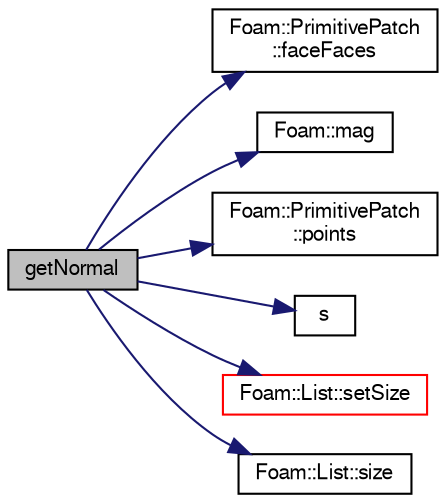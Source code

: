 digraph "getNormal"
{
  bgcolor="transparent";
  edge [fontname="FreeSans",fontsize="10",labelfontname="FreeSans",labelfontsize="10"];
  node [fontname="FreeSans",fontsize="10",shape=record];
  rankdir="LR";
  Node1 [label="getNormal",height=0.2,width=0.4,color="black", fillcolor="grey75", style="filled" fontcolor="black"];
  Node1 -> Node2 [color="midnightblue",fontsize="10",style="solid",fontname="FreeSans"];
  Node2 [label="Foam::PrimitivePatch\l::faceFaces",height=0.2,width=0.4,color="black",URL="$a01914.html#abfdf458db500055d76b382439a9c29ee",tooltip="Return face-face addressing. "];
  Node1 -> Node3 [color="midnightblue",fontsize="10",style="solid",fontname="FreeSans"];
  Node3 [label="Foam::mag",height=0.2,width=0.4,color="black",URL="$a10237.html#a929da2a3fdcf3dacbbe0487d3a330dae"];
  Node1 -> Node4 [color="midnightblue",fontsize="10",style="solid",fontname="FreeSans"];
  Node4 [label="Foam::PrimitivePatch\l::points",height=0.2,width=0.4,color="black",URL="$a01914.html#a1f42f31bcf706357682dcf097255b544",tooltip="Return reference to global points. "];
  Node1 -> Node5 [color="midnightblue",fontsize="10",style="solid",fontname="FreeSans"];
  Node5 [label="s",height=0.2,width=0.4,color="black",URL="$a03883.html#abb9c4233033fad2ad0206cd4adad3b9f"];
  Node1 -> Node6 [color="midnightblue",fontsize="10",style="solid",fontname="FreeSans"];
  Node6 [label="Foam::List::setSize",height=0.2,width=0.4,color="red",URL="$a01325.html#aedb985ffeaf1bdbfeccc2a8730405703",tooltip="Reset size of List. "];
  Node1 -> Node7 [color="midnightblue",fontsize="10",style="solid",fontname="FreeSans"];
  Node7 [label="Foam::List::size",height=0.2,width=0.4,color="black",URL="$a01325.html#a8a5f6fa29bd4b500caf186f60245b384",tooltip="Override size to be inconsistent with allocated storage. "];
}
